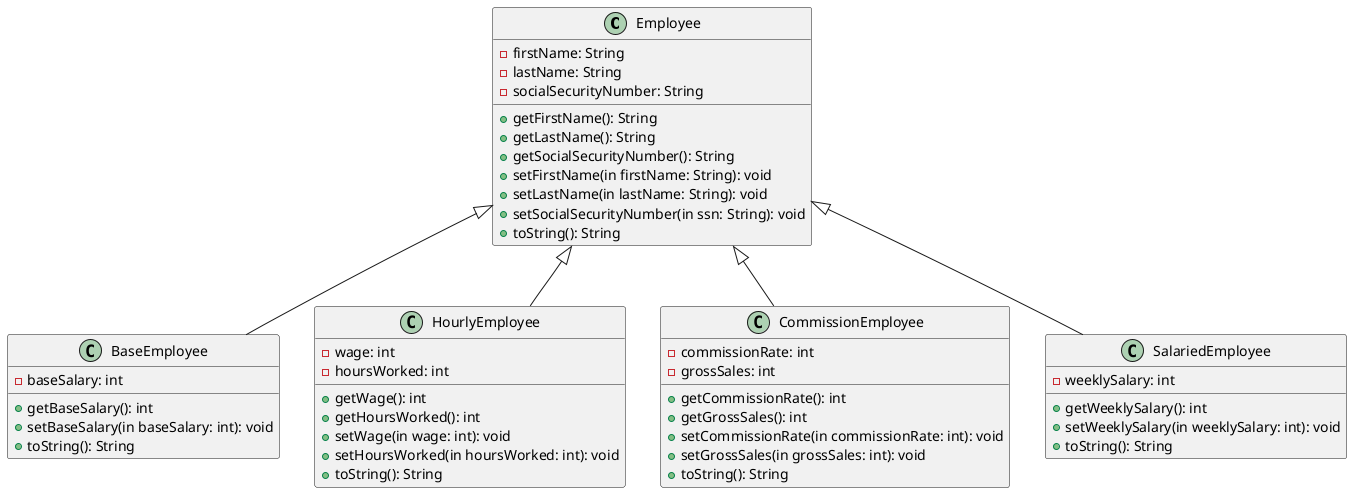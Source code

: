@startuml
'https://plantuml.com/sequence-diagram

Employee <|-- BaseEmployee
Employee <|-- HourlyEmployee
Employee <|-- CommissionEmployee
Employee <|-- SalariedEmployee

class Employee{
- firstName: String
- lastName: String
- socialSecurityNumber: String
+ getFirstName(): String
+ getLastName(): String
+ getSocialSecurityNumber(): String
+ setFirstName(in firstName: String): void
+ setLastName(in lastName: String): void
+ setSocialSecurityNumber(in ssn: String): void
+ toString(): String
}

class BaseEmployee{
- baseSalary: int
+ getBaseSalary(): int
+ setBaseSalary(in baseSalary: int): void
+ toString(): String
}

class HourlyEmployee{
- wage: int
- hoursWorked: int
+ getWage(): int
+ getHoursWorked(): int
+ setWage(in wage: int): void
+ setHoursWorked(in hoursWorked: int): void
+ toString(): String
}

class CommissionEmployee{
- commissionRate: int
- grossSales: int
+ getCommissionRate(): int
+ getGrossSales(): int
+ setCommissionRate(in commissionRate: int): void
+ setGrossSales(in grossSales: int): void
+ toString(): String
}

class SalariedEmployee{
- weeklySalary: int
+ getWeeklySalary(): int
+ setWeeklySalary(in weeklySalary: int): void
+ toString(): String
}
@enduml